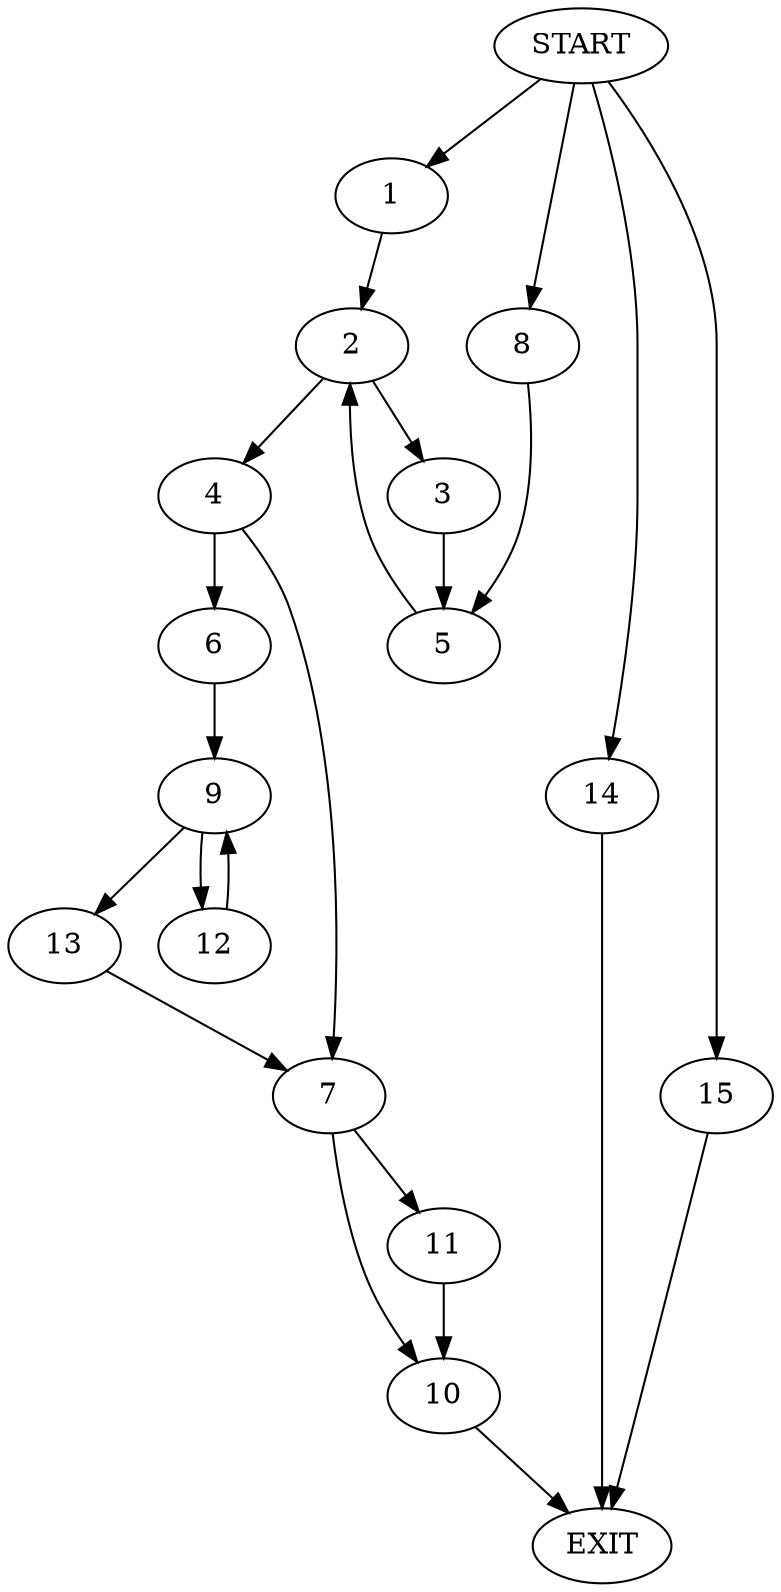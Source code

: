 digraph {
0 [label="START"]
16 [label="EXIT"]
0 -> 1
1 -> 2
2 -> 3
2 -> 4
3 -> 5
4 -> 6
4 -> 7
5 -> 2
0 -> 8
8 -> 5
6 -> 9
7 -> 10
7 -> 11
9 -> 12
9 -> 13
0 -> 14
14 -> 16
13 -> 7
12 -> 9
11 -> 10
10 -> 16
0 -> 15
15 -> 16
}
